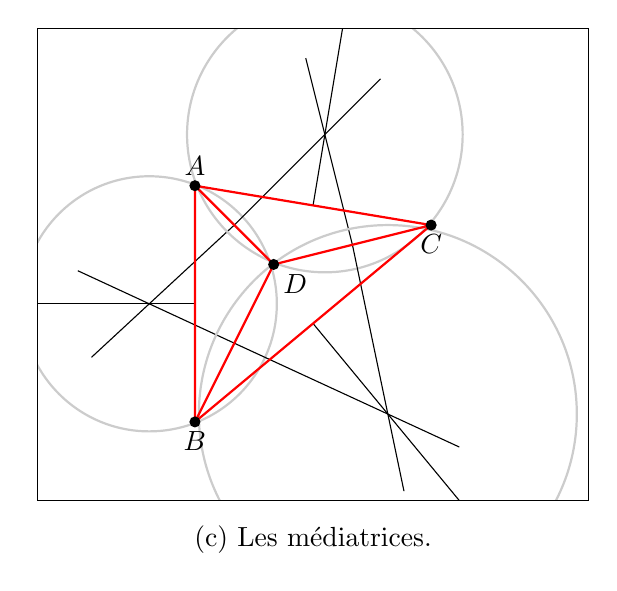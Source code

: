 \usetikzlibrary{calc}
\begin{tikzpicture}

\tikzstyle{line} = [draw,  thick]
\tikzstyle{point} = [black]

\coordinate (A) at (1,4);
\coordinate (B) at (1,1);
\coordinate (C) at (4,3.5);
\coordinate (D) at (2,3);

\begin{scope}
\clip (-1,0) rectangle ++(7,6);
\coordinate (O) at (0.42,2.5);
\draw[line,black!20] (O) circle (1.62);

\draw ($(A)!0.5!(B)$) --(O)-- ([turn]0:1.5cm);
\draw ($(A)!0.5!(D)$) --(O)-- ([turn]0:1cm);
\draw ($(B)!0.5!(D)$) -- (O)--([turn]0:1cm);


\coordinate (OO) at (2.65,4.65);
\draw[line,black!20] (OO) circle (1.75);

\draw ($(A)!0.5!(C)$) --(OO)-- ([turn]0:1.5cm);
\draw ($(A)!0.5!(D)$) --(OO)-- ([turn]0:1cm);
\draw ($(C)!0.5!(D)$) --(OO)-- ([turn]0:1cm);


\coordinate (OOO) at (3.45,1.1);
\draw[line,black!20] (OOO) circle (2.4);

\draw ($(B)!0.5!(C)$)-- (OOO) -- ([turn]0:1.5cm);
\draw ($(C)!0.5!(D)$)--(OOO) -- ([turn]0:1cm);
\draw ($(B)!0.5!(D)$)--(OOO) -- ([turn]0:1cm);

\end{scope}

\draw[line,red] (A)--(B)--(C)--(D)--(A)--(C);
\draw[line,red] (B)--(D);

\foreach \point/\position in {A/above,B/below,C/below,D/below right}{
  \fill[point] (\point) circle (2pt) node[\position]{$\point$};
}








%\coordinate (OOOO) at (2.3,2.45);
% \draw[line,gray] (OOOO) circle (1.95);
% 
% \draw (OOOO)--($(A)!0.5!(B)$) -- ([turn]0:1cm);
% \draw (OOOO)--($(A)!0.5!(C)$) -- ([turn]0:1cm);
% \draw (OOOO)--($(B)!0.5!(C)$) -- ([turn]0:1cm);





\begin{scope}
\clip (-1,0) rectangle ++(7,6);

% Voronoi edges
% \draw[ultra thick, green!60!black] (O)--(OO)--(OOO)--cycle;
% \draw[ultra thick, green!60!black] (O)--++(-2,0);
% \draw[ultra thick, green!60!black] (OO)--++(80:2);
% \draw[ultra thick, green!60!black] (OOO)--++(-50:2);

% Voronoi cells
% \fill[red!20,opacity=0.5] (O)--(OO)--(OOO)--cycle;
% \fill[blue!20,opacity=0.5] (O)--(OO)--++(80:2)--(-3,6)--($(O)+(-2,0)$)--cycle;
% \fill[green!20,opacity=0.5] (O)--(OOO)--++(-50:2)--(-3,-2)--($(O)+(-2,0)$)--cycle;
% \fill[orange!20,opacity=0.5] (OO)--(OOO)--++(-50:4)--(8,7)--($(OO)+(80:2)$)--cycle;

\end{scope}

\draw (-1,0) rectangle ++(7,6);
\node at (2.5,-0.5) {(c) Les m\'ediatrices.};
\end{tikzpicture}